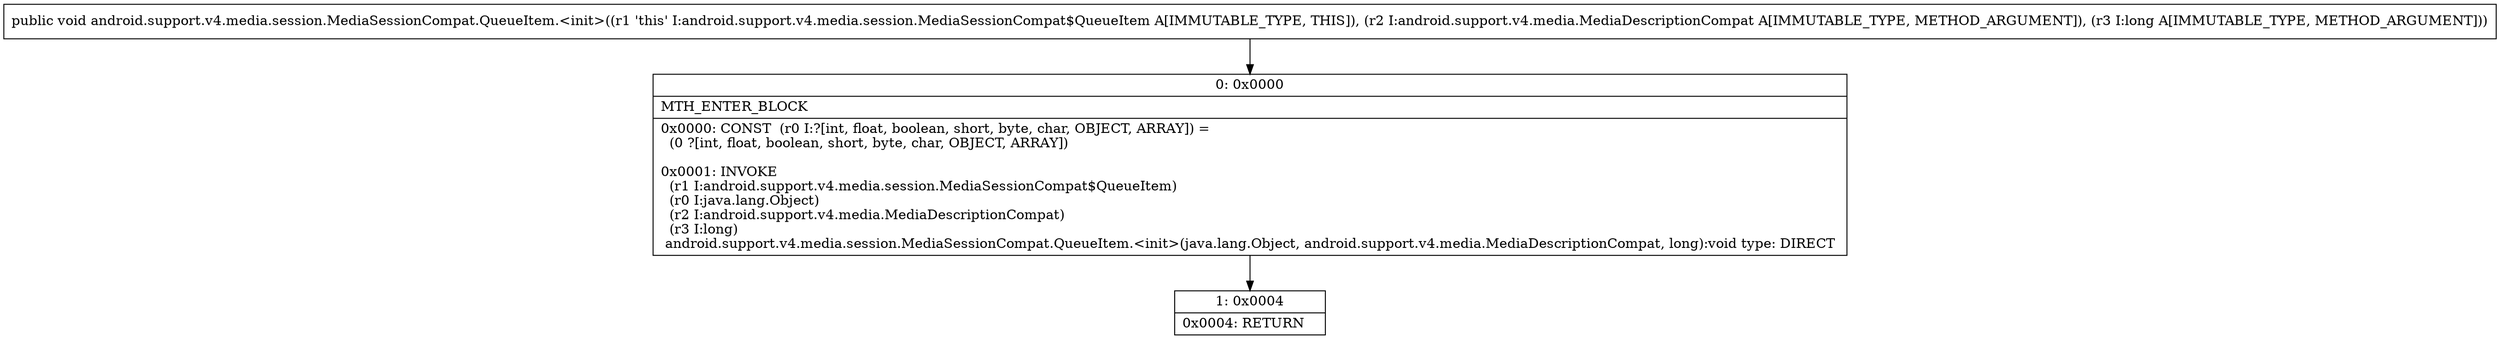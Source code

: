 digraph "CFG forandroid.support.v4.media.session.MediaSessionCompat.QueueItem.\<init\>(Landroid\/support\/v4\/media\/MediaDescriptionCompat;J)V" {
Node_0 [shape=record,label="{0\:\ 0x0000|MTH_ENTER_BLOCK\l|0x0000: CONST  (r0 I:?[int, float, boolean, short, byte, char, OBJECT, ARRAY]) = \l  (0 ?[int, float, boolean, short, byte, char, OBJECT, ARRAY])\l \l0x0001: INVOKE  \l  (r1 I:android.support.v4.media.session.MediaSessionCompat$QueueItem)\l  (r0 I:java.lang.Object)\l  (r2 I:android.support.v4.media.MediaDescriptionCompat)\l  (r3 I:long)\l android.support.v4.media.session.MediaSessionCompat.QueueItem.\<init\>(java.lang.Object, android.support.v4.media.MediaDescriptionCompat, long):void type: DIRECT \l}"];
Node_1 [shape=record,label="{1\:\ 0x0004|0x0004: RETURN   \l}"];
MethodNode[shape=record,label="{public void android.support.v4.media.session.MediaSessionCompat.QueueItem.\<init\>((r1 'this' I:android.support.v4.media.session.MediaSessionCompat$QueueItem A[IMMUTABLE_TYPE, THIS]), (r2 I:android.support.v4.media.MediaDescriptionCompat A[IMMUTABLE_TYPE, METHOD_ARGUMENT]), (r3 I:long A[IMMUTABLE_TYPE, METHOD_ARGUMENT])) }"];
MethodNode -> Node_0;
Node_0 -> Node_1;
}

